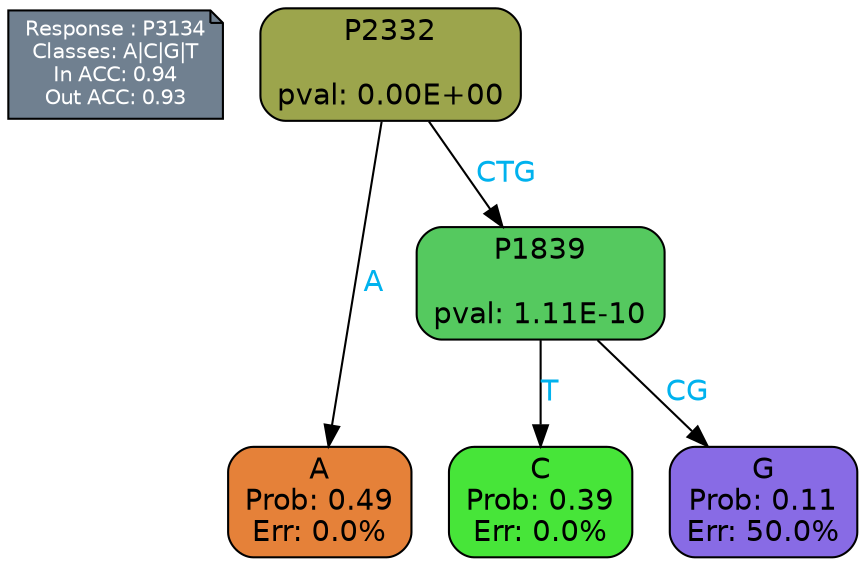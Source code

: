 digraph Tree {
node [shape=box, style="filled, rounded", color="black", fontname=helvetica] ;
graph [ranksep=equally, splines=polylines, bgcolor=transparent, dpi=600] ;
edge [fontname=helvetica] ;
LEGEND [label="Response : P3134
Classes: A|C|G|T
In ACC: 0.94
Out ACC: 0.93
",shape=note,align=left,style=filled,fillcolor="slategray",fontcolor="white",fontsize=10];1 [label="P2332

pval: 0.00E+00", fillcolor="#9ca54c"] ;
2 [label="A
Prob: 0.49
Err: 0.0%", fillcolor="#e58139"] ;
3 [label="P1839

pval: 1.11E-10", fillcolor="#55c95f"] ;
4 [label="C
Prob: 0.39
Err: 0.0%", fillcolor="#47e539"] ;
5 [label="G
Prob: 0.11
Err: 50.0%", fillcolor="#886be5"] ;
1 -> 2 [label="A",fontcolor=deepskyblue2] ;
1 -> 3 [label="CTG",fontcolor=deepskyblue2] ;
3 -> 4 [label="T",fontcolor=deepskyblue2] ;
3 -> 5 [label="CG",fontcolor=deepskyblue2] ;
{rank = same; 2;4;5;}{rank = same; LEGEND;1;}}